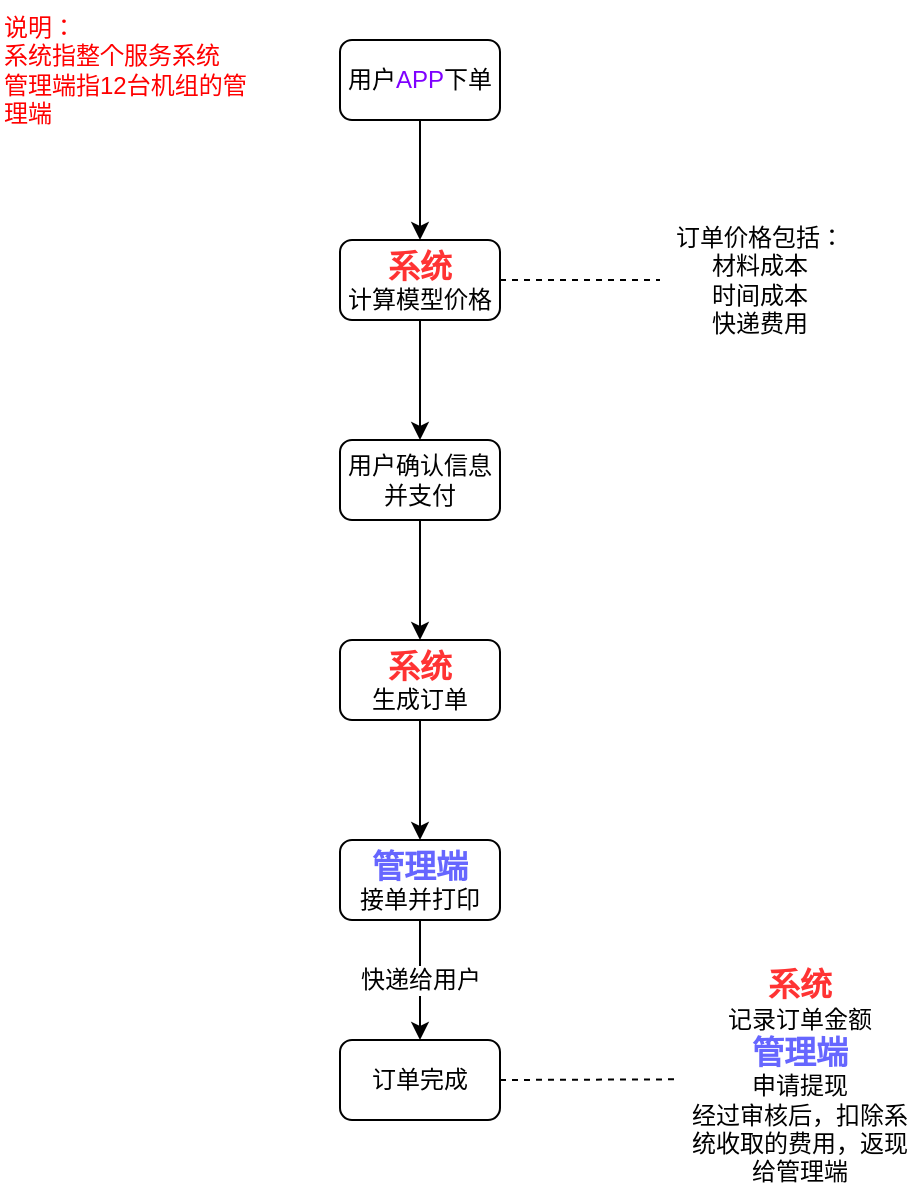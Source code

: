<mxfile version="16.2.4" type="github" pages="2">
  <diagram id="C5RBs43oDa-KdzZeNtuy" name="Page-1">
    <mxGraphModel dx="981" dy="487" grid="1" gridSize="10" guides="1" tooltips="1" connect="1" arrows="1" fold="1" page="1" pageScale="1" pageWidth="827" pageHeight="1169" math="0" shadow="0">
      <root>
        <mxCell id="WIyWlLk6GJQsqaUBKTNV-0" />
        <mxCell id="WIyWlLk6GJQsqaUBKTNV-1" parent="WIyWlLk6GJQsqaUBKTNV-0" />
        <mxCell id="JP1F21x2CNyF8_yy0C3X-17" style="edgeStyle=orthogonalEdgeStyle;rounded=0;orthogonalLoop=1;jettySize=auto;html=1;exitX=0.5;exitY=1;exitDx=0;exitDy=0;entryX=0.5;entryY=0;entryDx=0;entryDy=0;" edge="1" parent="WIyWlLk6GJQsqaUBKTNV-1" source="JP1F21x2CNyF8_yy0C3X-2" target="JP1F21x2CNyF8_yy0C3X-16">
          <mxGeometry relative="1" as="geometry" />
        </mxCell>
        <mxCell id="JP1F21x2CNyF8_yy0C3X-2" value="用户&lt;font color=&quot;#7f00ff&quot;&gt;APP&lt;/font&gt;下单" style="rounded=1;whiteSpace=wrap;html=1;" vertex="1" parent="WIyWlLk6GJQsqaUBKTNV-1">
          <mxGeometry x="310" y="230" width="80" height="40" as="geometry" />
        </mxCell>
        <mxCell id="JP1F21x2CNyF8_yy0C3X-22" style="edgeStyle=orthogonalEdgeStyle;rounded=0;orthogonalLoop=1;jettySize=auto;html=1;entryX=0.5;entryY=0;entryDx=0;entryDy=0;" edge="1" parent="WIyWlLk6GJQsqaUBKTNV-1" source="JP1F21x2CNyF8_yy0C3X-16" target="JP1F21x2CNyF8_yy0C3X-18">
          <mxGeometry relative="1" as="geometry" />
        </mxCell>
        <mxCell id="JP1F21x2CNyF8_yy0C3X-16" value="&lt;b&gt;&lt;font color=&quot;#ff3333&quot; style=&quot;font-size: 16px&quot;&gt;系统&lt;/font&gt;&lt;/b&gt;&lt;br&gt;计算模型价格" style="rounded=1;whiteSpace=wrap;html=1;" vertex="1" parent="WIyWlLk6GJQsqaUBKTNV-1">
          <mxGeometry x="310" y="330" width="80" height="40" as="geometry" />
        </mxCell>
        <mxCell id="JP1F21x2CNyF8_yy0C3X-24" style="edgeStyle=orthogonalEdgeStyle;rounded=0;orthogonalLoop=1;jettySize=auto;html=1;entryX=0.5;entryY=0;entryDx=0;entryDy=0;" edge="1" parent="WIyWlLk6GJQsqaUBKTNV-1" source="JP1F21x2CNyF8_yy0C3X-18" target="JP1F21x2CNyF8_yy0C3X-23">
          <mxGeometry relative="1" as="geometry" />
        </mxCell>
        <mxCell id="JP1F21x2CNyF8_yy0C3X-18" value="用户确认信息并支付" style="rounded=1;whiteSpace=wrap;html=1;" vertex="1" parent="WIyWlLk6GJQsqaUBKTNV-1">
          <mxGeometry x="310" y="430" width="80" height="40" as="geometry" />
        </mxCell>
        <mxCell id="JP1F21x2CNyF8_yy0C3X-20" value="订单价格包括：&lt;br&gt;材料成本&lt;br&gt;时间成本&lt;br&gt;快递费用" style="text;html=1;strokeColor=none;fillColor=none;align=center;verticalAlign=middle;whiteSpace=wrap;rounded=0;" vertex="1" parent="WIyWlLk6GJQsqaUBKTNV-1">
          <mxGeometry x="470" y="320" width="100" height="60" as="geometry" />
        </mxCell>
        <mxCell id="JP1F21x2CNyF8_yy0C3X-21" value="" style="endArrow=none;dashed=1;html=1;rounded=0;entryX=0;entryY=0.5;entryDx=0;entryDy=0;exitX=1;exitY=0.5;exitDx=0;exitDy=0;" edge="1" parent="WIyWlLk6GJQsqaUBKTNV-1" source="JP1F21x2CNyF8_yy0C3X-16" target="JP1F21x2CNyF8_yy0C3X-20">
          <mxGeometry width="50" height="50" relative="1" as="geometry">
            <mxPoint x="390" y="420" as="sourcePoint" />
            <mxPoint x="440" y="370" as="targetPoint" />
          </mxGeometry>
        </mxCell>
        <mxCell id="JP1F21x2CNyF8_yy0C3X-26" style="edgeStyle=orthogonalEdgeStyle;rounded=0;orthogonalLoop=1;jettySize=auto;html=1;entryX=0.5;entryY=0;entryDx=0;entryDy=0;" edge="1" parent="WIyWlLk6GJQsqaUBKTNV-1" source="JP1F21x2CNyF8_yy0C3X-23" target="JP1F21x2CNyF8_yy0C3X-25">
          <mxGeometry relative="1" as="geometry" />
        </mxCell>
        <mxCell id="JP1F21x2CNyF8_yy0C3X-23" value="&lt;font color=&quot;#ff3333&quot; size=&quot;1&quot;&gt;&lt;b style=&quot;font-size: 16px&quot;&gt;系统&lt;/b&gt;&lt;/font&gt;&lt;br&gt;生成订单" style="rounded=1;whiteSpace=wrap;html=1;" vertex="1" parent="WIyWlLk6GJQsqaUBKTNV-1">
          <mxGeometry x="310" y="530" width="80" height="40" as="geometry" />
        </mxCell>
        <mxCell id="JP1F21x2CNyF8_yy0C3X-25" value="&lt;font color=&quot;#6666ff&quot; style=&quot;font-size: 16px&quot;&gt;&lt;b&gt;管理端&lt;/b&gt;&lt;/font&gt;&lt;br&gt;接单并打印" style="rounded=1;whiteSpace=wrap;html=1;" vertex="1" parent="WIyWlLk6GJQsqaUBKTNV-1">
          <mxGeometry x="310" y="630" width="80" height="40" as="geometry" />
        </mxCell>
        <mxCell id="JP1F21x2CNyF8_yy0C3X-27" value="&lt;font style=&quot;font-size: 12px&quot;&gt;订单完成&lt;/font&gt;" style="rounded=1;whiteSpace=wrap;html=1;" vertex="1" parent="WIyWlLk6GJQsqaUBKTNV-1">
          <mxGeometry x="310" y="730" width="80" height="40" as="geometry" />
        </mxCell>
        <mxCell id="JP1F21x2CNyF8_yy0C3X-29" value="" style="endArrow=classic;html=1;rounded=0;fontSize=12;fontColor=#000000;exitX=0.5;exitY=1;exitDx=0;exitDy=0;entryX=0.5;entryY=0;entryDx=0;entryDy=0;" edge="1" parent="WIyWlLk6GJQsqaUBKTNV-1" source="JP1F21x2CNyF8_yy0C3X-25" target="JP1F21x2CNyF8_yy0C3X-27">
          <mxGeometry relative="1" as="geometry">
            <mxPoint x="360" y="660" as="sourcePoint" />
            <mxPoint x="460" y="660" as="targetPoint" />
          </mxGeometry>
        </mxCell>
        <mxCell id="JP1F21x2CNyF8_yy0C3X-30" value="快递给用户" style="edgeLabel;resizable=0;html=1;align=center;verticalAlign=middle;fontSize=12;fontColor=#000000;" connectable="0" vertex="1" parent="JP1F21x2CNyF8_yy0C3X-29">
          <mxGeometry relative="1" as="geometry" />
        </mxCell>
        <mxCell id="JP1F21x2CNyF8_yy0C3X-31" value="&lt;b style=&quot;color: rgb(255 , 51 , 51) ; font-size: 16px&quot;&gt;系统&lt;br&gt;&lt;/b&gt;记录订单金额&lt;br&gt;&lt;b style=&quot;color: rgb(102 , 102 , 255) ; font-size: 16px&quot;&gt;管理端&lt;br&gt;&lt;/b&gt;申请提现&lt;br&gt;经过审核后，扣除系统收取的费用，返现给管理端" style="text;html=1;strokeColor=none;fillColor=none;align=center;verticalAlign=middle;whiteSpace=wrap;rounded=0;" vertex="1" parent="WIyWlLk6GJQsqaUBKTNV-1">
          <mxGeometry x="480" y="690" width="120" height="115" as="geometry" />
        </mxCell>
        <mxCell id="JP1F21x2CNyF8_yy0C3X-32" value="" style="endArrow=none;dashed=1;html=1;rounded=0;entryX=0;entryY=0.5;entryDx=0;entryDy=0;exitX=1;exitY=0.5;exitDx=0;exitDy=0;" edge="1" parent="WIyWlLk6GJQsqaUBKTNV-1" source="JP1F21x2CNyF8_yy0C3X-27">
          <mxGeometry width="50" height="50" relative="1" as="geometry">
            <mxPoint x="400" y="749.66" as="sourcePoint" />
            <mxPoint x="480" y="749.66" as="targetPoint" />
          </mxGeometry>
        </mxCell>
        <mxCell id="JP1F21x2CNyF8_yy0C3X-33" value="&lt;font color=&quot;#ff0000&quot;&gt;说明：&lt;br&gt;系统指整个服务系统&lt;br&gt;管理端指12台机组的管理端&lt;/font&gt;" style="text;html=1;strokeColor=none;fillColor=none;align=left;verticalAlign=middle;whiteSpace=wrap;rounded=0;" vertex="1" parent="WIyWlLk6GJQsqaUBKTNV-1">
          <mxGeometry x="140" y="210" width="130" height="70" as="geometry" />
        </mxCell>
      </root>
    </mxGraphModel>
  </diagram>
  <diagram id="DscNr8avuv0pjnWFkSMn" name="Page-2">
    <mxGraphModel dx="981" dy="487" grid="1" gridSize="10" guides="1" tooltips="1" connect="1" arrows="1" fold="1" page="1" pageScale="1" pageWidth="827" pageHeight="1169" math="0" shadow="0">
      <root>
        <mxCell id="XbwA4HdIulMqkeAPt3lQ-0" />
        <mxCell id="XbwA4HdIulMqkeAPt3lQ-1" parent="XbwA4HdIulMqkeAPt3lQ-0" />
        <mxCell id="XbwA4HdIulMqkeAPt3lQ-13" style="edgeStyle=orthogonalEdgeStyle;rounded=0;orthogonalLoop=1;jettySize=auto;html=1;entryX=0;entryY=0.5;entryDx=0;entryDy=0;fontSize=12;fontColor=#000000;" edge="1" parent="XbwA4HdIulMqkeAPt3lQ-1" source="XbwA4HdIulMqkeAPt3lQ-2" target="XbwA4HdIulMqkeAPt3lQ-8">
          <mxGeometry relative="1" as="geometry" />
        </mxCell>
        <mxCell id="XbwA4HdIulMqkeAPt3lQ-14" style="edgeStyle=orthogonalEdgeStyle;rounded=0;orthogonalLoop=1;jettySize=auto;html=1;entryX=0;entryY=0.5;entryDx=0;entryDy=0;fontSize=12;fontColor=#000000;" edge="1" parent="XbwA4HdIulMqkeAPt3lQ-1" source="XbwA4HdIulMqkeAPt3lQ-2" target="XbwA4HdIulMqkeAPt3lQ-5">
          <mxGeometry relative="1" as="geometry" />
        </mxCell>
        <mxCell id="XbwA4HdIulMqkeAPt3lQ-2" value="&lt;font color=&quot;#000000&quot;&gt;管理系统&lt;/font&gt;" style="rounded=1;whiteSpace=wrap;html=1;fontSize=12;fontColor=#FF0000;" vertex="1" parent="XbwA4HdIulMqkeAPt3lQ-1">
          <mxGeometry x="220" y="310" width="90" height="40" as="geometry" />
        </mxCell>
        <mxCell id="XbwA4HdIulMqkeAPt3lQ-5" value="&lt;font color=&quot;#000000&quot;&gt;通知管理&lt;/font&gt;" style="rounded=1;whiteSpace=wrap;html=1;fontSize=12;fontColor=#FF0000;" vertex="1" parent="XbwA4HdIulMqkeAPt3lQ-1">
          <mxGeometry x="470" y="240" width="90" height="40" as="geometry" />
        </mxCell>
        <mxCell id="XbwA4HdIulMqkeAPt3lQ-7" value="&lt;font color=&quot;#000000&quot;&gt;订单管理&lt;/font&gt;" style="rounded=1;whiteSpace=wrap;html=1;fontSize=12;fontColor=#FF0000;" vertex="1" parent="XbwA4HdIulMqkeAPt3lQ-1">
          <mxGeometry x="470" y="310" width="90" height="40" as="geometry" />
        </mxCell>
        <mxCell id="XbwA4HdIulMqkeAPt3lQ-8" value="&lt;font color=&quot;#000000&quot;&gt;即时通讯&lt;/font&gt;" style="rounded=1;whiteSpace=wrap;html=1;fontSize=12;fontColor=#FF0000;" vertex="1" parent="XbwA4HdIulMqkeAPt3lQ-1">
          <mxGeometry x="470" y="380" width="90" height="40" as="geometry" />
        </mxCell>
        <mxCell id="XbwA4HdIulMqkeAPt3lQ-10" value="" style="endArrow=classic;html=1;rounded=0;fontSize=12;fontColor=#000000;exitX=1;exitY=0.5;exitDx=0;exitDy=0;entryX=0;entryY=0.5;entryDx=0;entryDy=0;" edge="1" parent="XbwA4HdIulMqkeAPt3lQ-1" source="XbwA4HdIulMqkeAPt3lQ-2" target="XbwA4HdIulMqkeAPt3lQ-7">
          <mxGeometry width="50" height="50" relative="1" as="geometry">
            <mxPoint x="370" y="380" as="sourcePoint" />
            <mxPoint x="420" y="330" as="targetPoint" />
          </mxGeometry>
        </mxCell>
      </root>
    </mxGraphModel>
  </diagram>
</mxfile>
